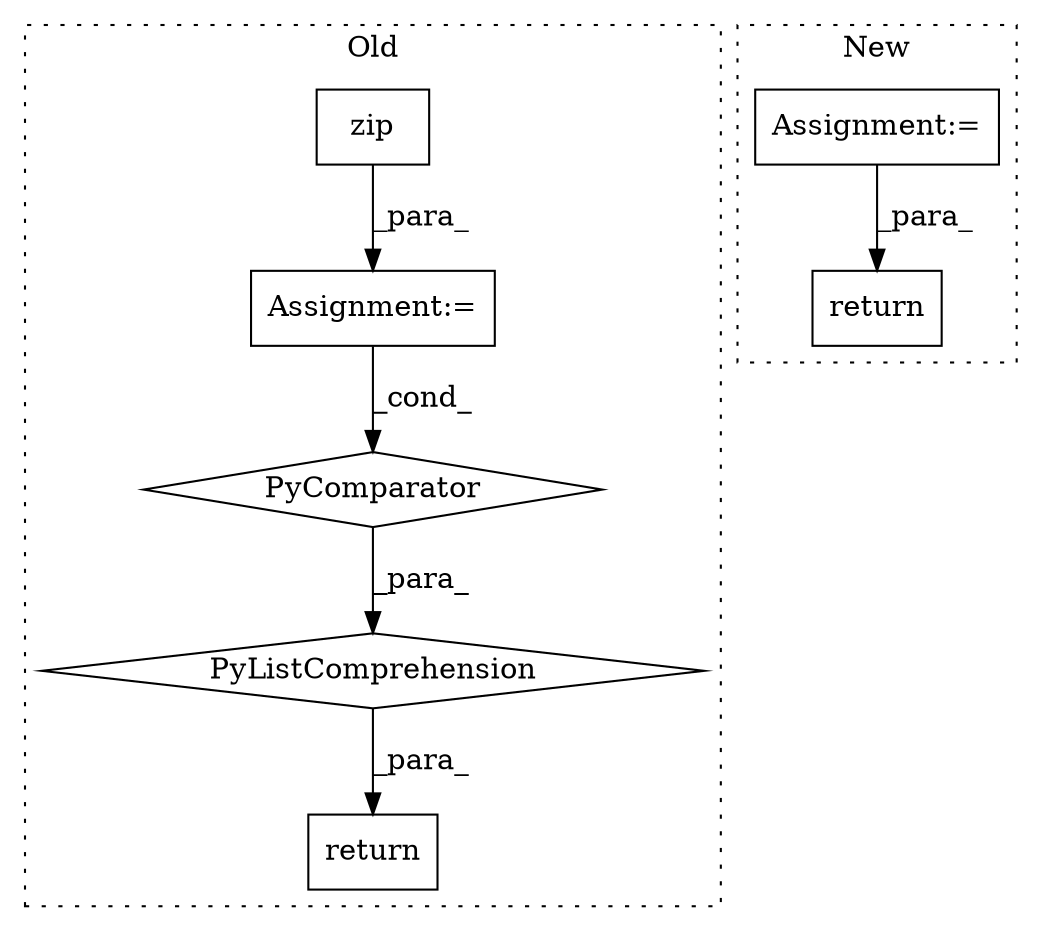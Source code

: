 digraph G {
subgraph cluster0 {
1 [label="PyComparator" a="113" s="6291" l="26" shape="diamond"];
3 [label="Assignment:=" a="7" s="6023" l="12" shape="box"];
4 [label="PyListComprehension" a="109" s="6218" l="107" shape="diamond"];
5 [label="return" a="41" s="6516" l="12" shape="box"];
6 [label="zip" a="32" s="6136,6179" l="4,1" shape="box"];
label = "Old";
style="dotted";
}
subgraph cluster1 {
2 [label="return" a="41" s="5255" l="12" shape="box"];
7 [label="Assignment:=" a="7" s="5203" l="1" shape="box"];
label = "New";
style="dotted";
}
1 -> 4 [label="_para_"];
3 -> 1 [label="_cond_"];
4 -> 5 [label="_para_"];
6 -> 3 [label="_para_"];
7 -> 2 [label="_para_"];
}
